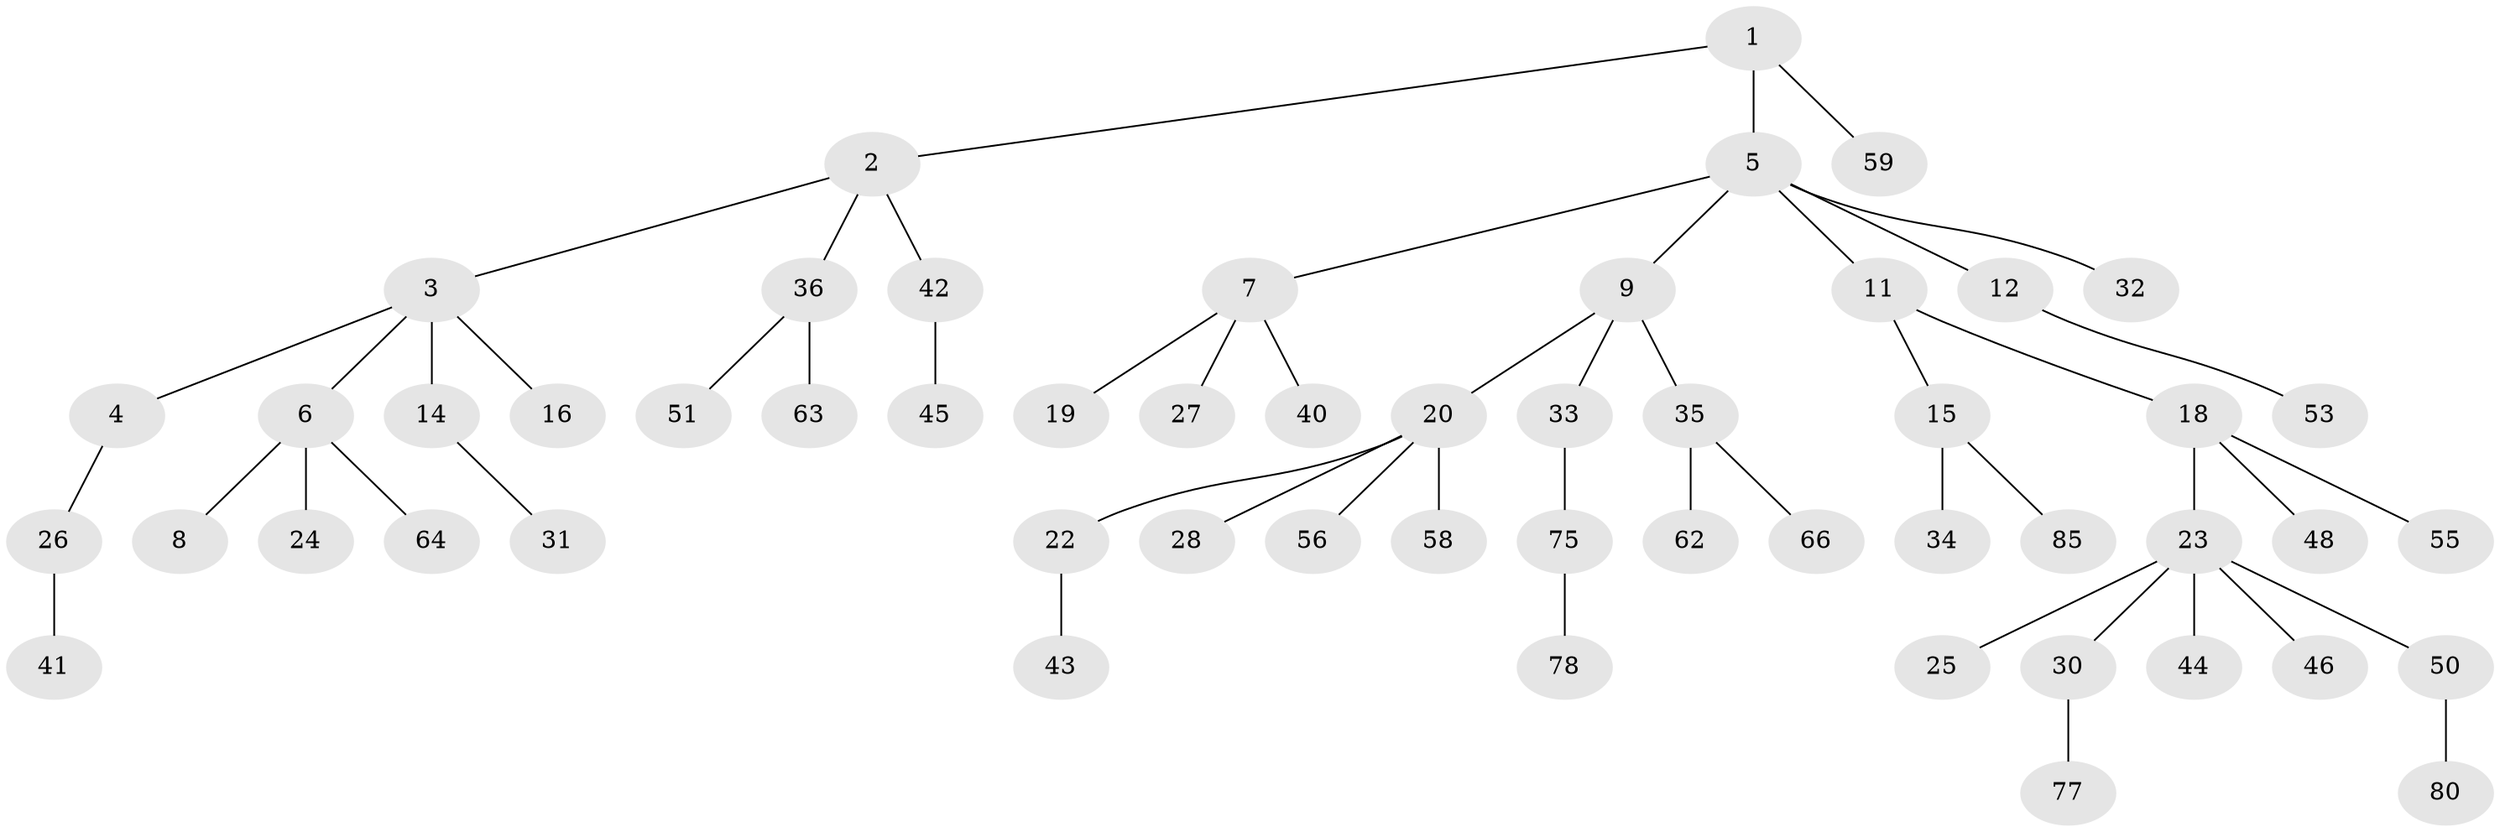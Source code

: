 // Generated by graph-tools (version 1.1) at 2025/52/02/27/25 19:52:13]
// undirected, 55 vertices, 54 edges
graph export_dot {
graph [start="1"]
  node [color=gray90,style=filled];
  1 [super="+38"];
  2 [super="+10"];
  3 [super="+47"];
  4;
  5 [super="+13"];
  6 [super="+17"];
  7 [super="+21"];
  8;
  9;
  11 [super="+74"];
  12;
  14 [super="+37"];
  15 [super="+82"];
  16 [super="+67"];
  18 [super="+54"];
  19;
  20 [super="+57"];
  22 [super="+29"];
  23 [super="+65"];
  24;
  25;
  26 [super="+70"];
  27;
  28;
  30 [super="+52"];
  31;
  32 [super="+39"];
  33 [super="+49"];
  34 [super="+69"];
  35 [super="+60"];
  36 [super="+61"];
  40 [super="+76"];
  41;
  42;
  43;
  44;
  45 [super="+72"];
  46;
  48;
  50;
  51;
  53 [super="+81"];
  55;
  56;
  58;
  59 [super="+68"];
  62 [super="+73"];
  63 [super="+84"];
  64;
  66 [super="+71"];
  75 [super="+79"];
  77;
  78;
  80 [super="+83"];
  85;
  1 -- 2;
  1 -- 5;
  1 -- 59;
  2 -- 3;
  2 -- 36;
  2 -- 42;
  3 -- 4;
  3 -- 6;
  3 -- 14;
  3 -- 16;
  4 -- 26;
  5 -- 7;
  5 -- 9;
  5 -- 11;
  5 -- 12;
  5 -- 32;
  6 -- 8;
  6 -- 24;
  6 -- 64;
  7 -- 19;
  7 -- 27;
  7 -- 40;
  9 -- 20;
  9 -- 33;
  9 -- 35;
  11 -- 15;
  11 -- 18;
  12 -- 53;
  14 -- 31;
  15 -- 34;
  15 -- 85;
  18 -- 23;
  18 -- 48;
  18 -- 55;
  20 -- 22;
  20 -- 28;
  20 -- 56;
  20 -- 58;
  22 -- 43;
  23 -- 25;
  23 -- 30;
  23 -- 44;
  23 -- 46;
  23 -- 50;
  26 -- 41;
  30 -- 77;
  33 -- 75;
  35 -- 66;
  35 -- 62;
  36 -- 51;
  36 -- 63;
  42 -- 45;
  50 -- 80;
  75 -- 78;
}
